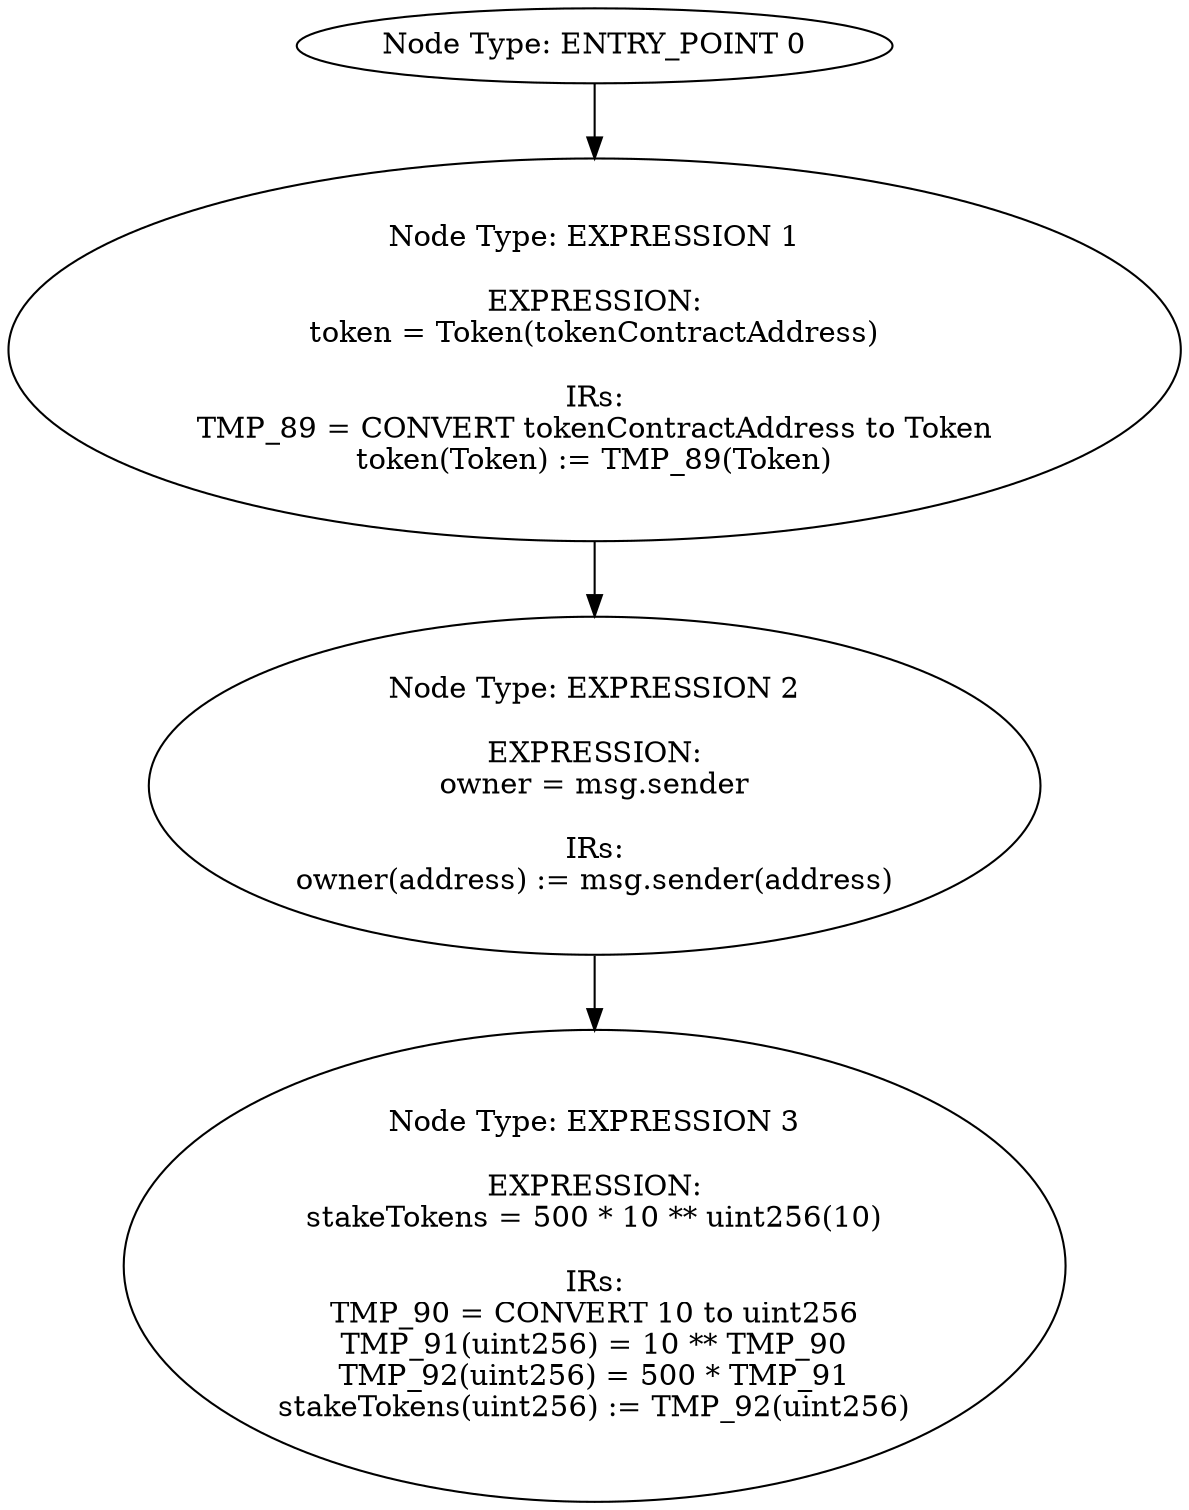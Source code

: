 digraph{
0[label="Node Type: ENTRY_POINT 0
"];
0->1;
1[label="Node Type: EXPRESSION 1

EXPRESSION:
token = Token(tokenContractAddress)

IRs:
TMP_89 = CONVERT tokenContractAddress to Token
token(Token) := TMP_89(Token)"];
1->2;
2[label="Node Type: EXPRESSION 2

EXPRESSION:
owner = msg.sender

IRs:
owner(address) := msg.sender(address)"];
2->3;
3[label="Node Type: EXPRESSION 3

EXPRESSION:
stakeTokens = 500 * 10 ** uint256(10)

IRs:
TMP_90 = CONVERT 10 to uint256
TMP_91(uint256) = 10 ** TMP_90
TMP_92(uint256) = 500 * TMP_91
stakeTokens(uint256) := TMP_92(uint256)"];
}
